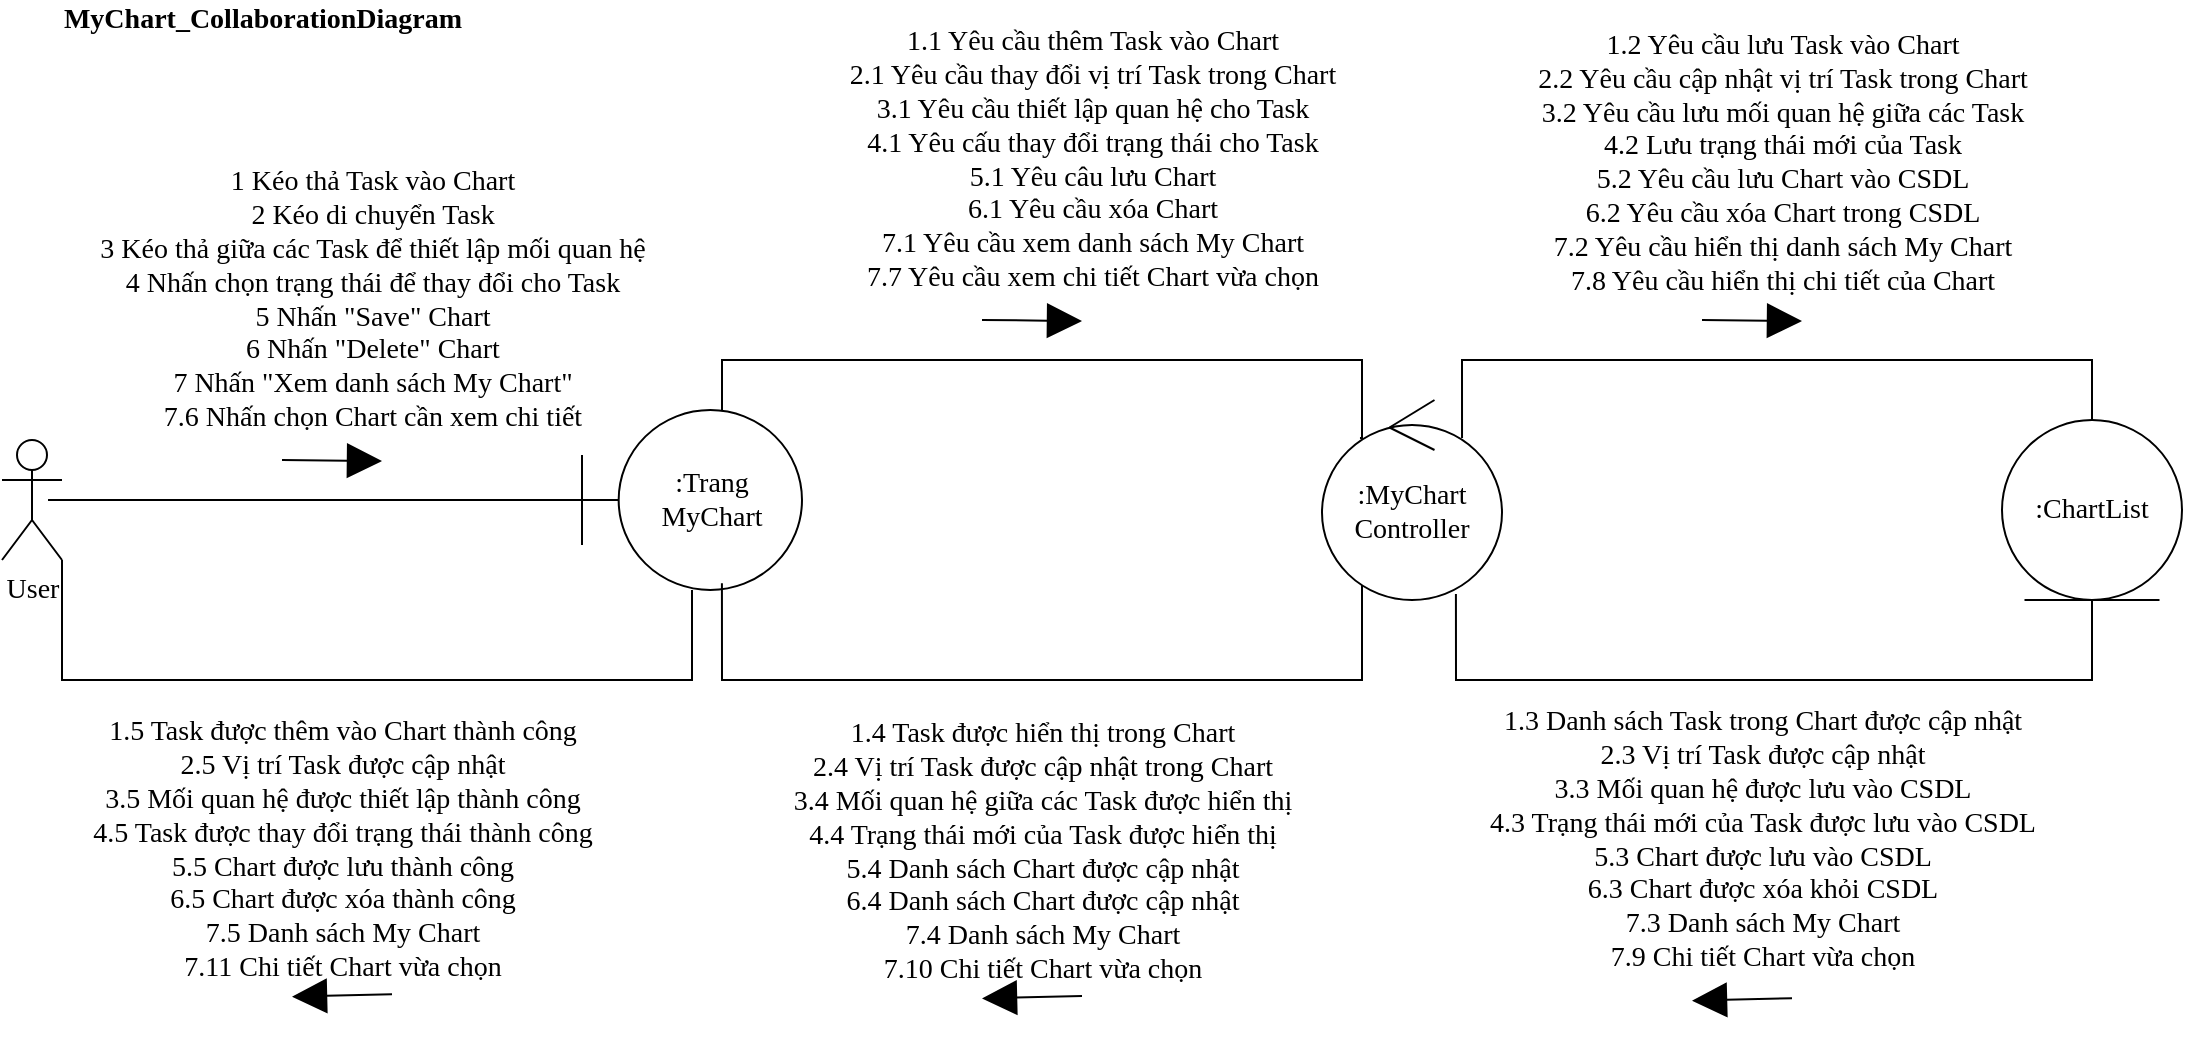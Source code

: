 <mxfile version="13.10.2" type="google"><diagram id="G14xwKULw794Lc5JPVdo" name="Page-1"><mxGraphModel dx="868" dy="1525" grid="1" gridSize="10" guides="1" tooltips="1" connect="1" arrows="1" fold="1" page="1" pageScale="1" pageWidth="850" pageHeight="1100" math="0" shadow="0"><root><mxCell id="0"/><mxCell id="1" parent="0"/><mxCell id="fe960KAzP9Kfkw3bTCvo-1" value="User" style="shape=umlActor;verticalLabelPosition=bottom;verticalAlign=top;html=1;outlineConnect=0;fontSize=14;fontFamily=Verdana;" parent="1" vertex="1"><mxGeometry x="40" y="200" width="30" height="60" as="geometry"/></mxCell><mxCell id="fe960KAzP9Kfkw3bTCvo-2" value="" style="endArrow=none;html=1;exitX=0.767;exitY=0.5;exitDx=0;exitDy=0;exitPerimeter=0;entryX=0.036;entryY=0.5;entryDx=0;entryDy=0;entryPerimeter=0;fontSize=14;fontFamily=Verdana;" parent="1" source="fe960KAzP9Kfkw3bTCvo-1" target="fe960KAzP9Kfkw3bTCvo-5" edge="1"><mxGeometry width="50" height="50" relative="1" as="geometry"><mxPoint x="500" y="340" as="sourcePoint"/><mxPoint x="258" y="230" as="targetPoint"/></mxGeometry></mxCell><mxCell id="fe960KAzP9Kfkw3bTCvo-3" style="edgeStyle=orthogonalEdgeStyle;rounded=0;jumpSize=6;orthogonalLoop=1;jettySize=auto;html=1;startSize=6;endArrow=none;endFill=0;endSize=15;strokeWidth=1;entryX=0.211;entryY=0.19;entryDx=0;entryDy=0;entryPerimeter=0;fontSize=14;fontFamily=Verdana;" parent="1" source="fe960KAzP9Kfkw3bTCvo-5" target="fe960KAzP9Kfkw3bTCvo-8" edge="1"><mxGeometry relative="1" as="geometry"><Array as="points"><mxPoint x="400" y="160"/><mxPoint x="720" y="160"/></Array></mxGeometry></mxCell><mxCell id="fe960KAzP9Kfkw3bTCvo-4" style="edgeStyle=orthogonalEdgeStyle;rounded=0;jumpSize=6;orthogonalLoop=1;jettySize=auto;html=1;startSize=6;endArrow=none;endFill=0;endSize=15;strokeWidth=1;fontSize=14;fontFamily=Verdana;" parent="1" source="fe960KAzP9Kfkw3bTCvo-5" target="fe960KAzP9Kfkw3bTCvo-1" edge="1"><mxGeometry relative="1" as="geometry"><Array as="points"><mxPoint x="385" y="320"/><mxPoint x="70" y="320"/></Array></mxGeometry></mxCell><mxCell id="fe960KAzP9Kfkw3bTCvo-5" value=":Trang&lt;br style=&quot;font-size: 14px;&quot;&gt;MyChart" style="shape=umlBoundary;whiteSpace=wrap;html=1;fontSize=14;fontFamily=Verdana;" parent="1" vertex="1"><mxGeometry x="330" y="185" width="110" height="90" as="geometry"/></mxCell><mxCell id="fe960KAzP9Kfkw3bTCvo-6" style="edgeStyle=orthogonalEdgeStyle;rounded=0;jumpSize=6;orthogonalLoop=1;jettySize=auto;html=1;entryX=0.5;entryY=0;entryDx=0;entryDy=0;startSize=6;endArrow=none;endFill=0;endSize=15;strokeWidth=1;exitX=0.778;exitY=0.19;exitDx=0;exitDy=0;exitPerimeter=0;fontSize=14;fontFamily=Verdana;" parent="1" source="fe960KAzP9Kfkw3bTCvo-8" target="fe960KAzP9Kfkw3bTCvo-10" edge="1"><mxGeometry relative="1" as="geometry"><Array as="points"><mxPoint x="770" y="160"/><mxPoint x="1085" y="160"/></Array></mxGeometry></mxCell><mxCell id="fe960KAzP9Kfkw3bTCvo-7" style="edgeStyle=orthogonalEdgeStyle;rounded=0;jumpSize=6;orthogonalLoop=1;jettySize=auto;html=1;entryX=0.636;entryY=0.962;entryDx=0;entryDy=0;entryPerimeter=0;startSize=6;endArrow=none;endFill=0;endSize=15;strokeWidth=1;fontSize=14;fontFamily=Verdana;" parent="1" source="fe960KAzP9Kfkw3bTCvo-8" target="fe960KAzP9Kfkw3bTCvo-5" edge="1"><mxGeometry relative="1" as="geometry"><Array as="points"><mxPoint x="720" y="320"/><mxPoint x="400" y="320"/></Array></mxGeometry></mxCell><mxCell id="fe960KAzP9Kfkw3bTCvo-8" value=":MyChart&lt;br style=&quot;font-size: 14px;&quot;&gt;Controller" style="ellipse;shape=umlControl;whiteSpace=wrap;html=1;fontSize=14;fontFamily=Verdana;" parent="1" vertex="1"><mxGeometry x="700" y="180" width="90" height="100" as="geometry"/></mxCell><mxCell id="fe960KAzP9Kfkw3bTCvo-9" style="edgeStyle=orthogonalEdgeStyle;rounded=0;jumpSize=6;orthogonalLoop=1;jettySize=auto;html=1;exitX=0.5;exitY=1;exitDx=0;exitDy=0;entryX=0.744;entryY=0.97;entryDx=0;entryDy=0;entryPerimeter=0;startSize=6;endArrow=none;endFill=0;endSize=15;strokeWidth=1;fontSize=14;fontFamily=Verdana;" parent="1" source="fe960KAzP9Kfkw3bTCvo-10" target="fe960KAzP9Kfkw3bTCvo-8" edge="1"><mxGeometry relative="1" as="geometry"><Array as="points"><mxPoint x="1085" y="320"/><mxPoint x="767" y="320"/></Array></mxGeometry></mxCell><mxCell id="fe960KAzP9Kfkw3bTCvo-10" value=":ChartList" style="ellipse;shape=umlEntity;whiteSpace=wrap;html=1;fontSize=14;fontFamily=Verdana;" parent="1" vertex="1"><mxGeometry x="1040" y="190" width="90" height="90" as="geometry"/></mxCell><mxCell id="fe960KAzP9Kfkw3bTCvo-11" value="" style="endArrow=block;html=1;endSize=15;endFill=1;fontSize=14;fontFamily=Verdana;" parent="1" edge="1"><mxGeometry x="0.188" y="30" width="50" height="50" relative="1" as="geometry"><mxPoint x="530" y="140" as="sourcePoint"/><mxPoint x="580" y="140.5" as="targetPoint"/><mxPoint as="offset"/></mxGeometry></mxCell><mxCell id="fe960KAzP9Kfkw3bTCvo-13" value="" style="endArrow=block;html=1;endSize=15;endFill=1;fontSize=14;fontFamily=Verdana;" parent="1" edge="1"><mxGeometry x="0.188" y="30" width="50" height="50" relative="1" as="geometry"><mxPoint x="180" y="210" as="sourcePoint"/><mxPoint x="230" y="210.5" as="targetPoint"/><mxPoint as="offset"/></mxGeometry></mxCell><mxCell id="fe960KAzP9Kfkw3bTCvo-15" value="" style="endArrow=block;html=1;endSize=15;endFill=1;fontSize=14;fontFamily=Verdana;" parent="1" edge="1"><mxGeometry x="0.188" y="30" width="50" height="50" relative="1" as="geometry"><mxPoint x="890" y="140" as="sourcePoint"/><mxPoint x="940" y="140.5" as="targetPoint"/><mxPoint as="offset"/></mxGeometry></mxCell><mxCell id="fe960KAzP9Kfkw3bTCvo-19" value="" style="group;fontSize=14;fontFamily=Verdana;" parent="1" vertex="1" connectable="0"><mxGeometry x="460" y="370" width="290" height="120" as="geometry"/></mxCell><mxCell id="fe960KAzP9Kfkw3bTCvo-20" value="" style="endArrow=block;html=1;endSize=15;endFill=1;fontSize=14;fontFamily=Verdana;" parent="fe960KAzP9Kfkw3bTCvo-19" edge="1"><mxGeometry x="0.188" y="30" width="50" height="50" relative="1" as="geometry"><mxPoint x="120" y="108.0" as="sourcePoint"/><mxPoint x="70" y="109.2" as="targetPoint"/><mxPoint as="offset"/></mxGeometry></mxCell><mxCell id="fe960KAzP9Kfkw3bTCvo-32" value="1.4 Task được hiển thị trong Chart&lt;br style=&quot;font-size: 14px&quot;&gt;2.4 Vị trí Task được cập nhật trong Chart&lt;br style=&quot;font-size: 14px&quot;&gt;3.4 Mối quan hệ giữa các Task được hiển thị&lt;br style=&quot;font-size: 14px&quot;&gt;4.4 Trạng thái mới của Task được hiển thị&lt;br style=&quot;font-size: 14px&quot;&gt;5.4 Danh sách Chart được cập nhật&lt;br style=&quot;font-size: 14px&quot;&gt;6.4 Danh sách Chart được cập nhật&lt;br style=&quot;font-size: 14px&quot;&gt;7.4 Danh sách My Chart&lt;br style=&quot;font-size: 14px&quot;&gt;7.10 Chi tiết Chart vừa chọn" style="text;html=1;align=center;verticalAlign=middle;resizable=0;points=[];autosize=1;fontSize=14;fontFamily=Verdana;" parent="fe960KAzP9Kfkw3bTCvo-19" vertex="1"><mxGeometry x="-60" y="-34" width="320" height="140" as="geometry"/></mxCell><mxCell id="fe960KAzP9Kfkw3bTCvo-22" value="" style="group;fontSize=14;fontFamily=Verdana;" parent="1" vertex="1" connectable="0"><mxGeometry x="115" y="370" width="260" height="125" as="geometry"/></mxCell><mxCell id="fe960KAzP9Kfkw3bTCvo-23" value="" style="endArrow=block;html=1;endSize=15;endFill=1;fontSize=14;fontFamily=Verdana;" parent="fe960KAzP9Kfkw3bTCvo-22" edge="1"><mxGeometry x="0.188" y="30" width="50" height="50" relative="1" as="geometry"><mxPoint x="120" y="107.143" as="sourcePoint"/><mxPoint x="70" y="108.333" as="targetPoint"/><mxPoint as="offset"/></mxGeometry></mxCell><mxCell id="fe960KAzP9Kfkw3bTCvo-33" value="1.5 Task được thêm vào Chart thành công&lt;br style=&quot;font-size: 14px&quot;&gt;2.5 Vị trí Task được cập nhật&lt;br style=&quot;font-size: 14px&quot;&gt;3.5 Mối quan hệ được thiết lập thành công&lt;br style=&quot;font-size: 14px&quot;&gt;4.5 Task được thay đổi trạng thái thành công&lt;br style=&quot;font-size: 14px&quot;&gt;5.5 Chart được lưu thành công&lt;br style=&quot;font-size: 14px&quot;&gt;6.5 Chart được xóa thành công&lt;br style=&quot;font-size: 14px&quot;&gt;7.5 Danh sách My Chart&lt;br style=&quot;font-size: 14px&quot;&gt;7.11 Chi tiết Chart vừa chọn" style="text;html=1;align=center;verticalAlign=middle;resizable=0;points=[];autosize=1;fontSize=14;fontFamily=Verdana;" parent="fe960KAzP9Kfkw3bTCvo-22" vertex="1"><mxGeometry x="-70" y="-35.132" width="330" height="140" as="geometry"/></mxCell><mxCell id="fe960KAzP9Kfkw3bTCvo-25" value="" style="group;fontSize=14;fontFamily=Verdana;" parent="1" vertex="1" connectable="0"><mxGeometry x="800" y="390" width="295" height="96.48" as="geometry"/></mxCell><mxCell id="fe960KAzP9Kfkw3bTCvo-26" value="" style="endArrow=block;html=1;endSize=15;endFill=1;fontSize=14;fontFamily=Verdana;" parent="fe960KAzP9Kfkw3bTCvo-25" edge="1"><mxGeometry x="0.188" y="30" width="50" height="50" relative="1" as="geometry"><mxPoint x="135" y="89.095" as="sourcePoint"/><mxPoint x="85" y="90.368" as="targetPoint"/><mxPoint as="offset"/></mxGeometry></mxCell><mxCell id="fe960KAzP9Kfkw3bTCvo-31" value="1.3 Danh sách Task trong Chart được cập nhật&lt;br style=&quot;font-size: 14px&quot;&gt;2.3 Vị trí Task được cập nhật&lt;br style=&quot;font-size: 14px&quot;&gt;3.3 Mối quan hệ được lưu vào CSDL&lt;br style=&quot;font-size: 14px&quot;&gt;4.3 Trạng thái mới của Task được lưu vào CSDL&lt;br style=&quot;font-size: 14px&quot;&gt;5.3 Chart được lưu vào CSDL&lt;br style=&quot;font-size: 14px&quot;&gt;6.3 Chart được xóa khỏi CSDL&lt;br style=&quot;font-size: 14px&quot;&gt;7.3 Danh sách My Chart&lt;br style=&quot;font-size: 14px&quot;&gt;7.9 Chi tiết Chart vừa chọn" style="text;html=1;align=center;verticalAlign=middle;resizable=0;points=[];autosize=1;fontSize=14;fontFamily=Verdana;" parent="fe960KAzP9Kfkw3bTCvo-25" vertex="1"><mxGeometry x="-55" y="-59.711" width="350" height="140" as="geometry"/></mxCell><mxCell id="fe960KAzP9Kfkw3bTCvo-28" value="1 Kéo thả Task vào Chart&lt;br style=&quot;font-size: 14px&quot;&gt;2 Kéo di chuyển Task&lt;br style=&quot;font-size: 14px&quot;&gt;3 Kéo thả giữa các Task để thiết lập mối quan hệ&lt;br style=&quot;font-size: 14px&quot;&gt;4 Nhấn chọn trạng thái để thay đổi cho Task&lt;br style=&quot;font-size: 14px&quot;&gt;5 Nhấn &quot;Save&quot; Chart&lt;br style=&quot;font-size: 14px&quot;&gt;6 Nhấn &quot;Delete&quot; Chart&lt;br style=&quot;font-size: 14px&quot;&gt;7 Nhấn &quot;Xem danh sách My Chart&quot;&lt;br style=&quot;font-size: 14px&quot;&gt;7.6 Nhấn chọn Chart cần xem chi tiết" style="text;html=1;align=center;verticalAlign=middle;resizable=0;points=[];autosize=1;fontSize=14;fontFamily=Verdana;" parent="1" vertex="1"><mxGeometry x="45" y="60" width="360" height="140" as="geometry"/></mxCell><mxCell id="fe960KAzP9Kfkw3bTCvo-29" value="1.1 Yêu cầu thêm Task vào Chart&lt;br style=&quot;font-size: 14px;&quot;&gt;2.1 Yêu cầu thay đổi vị trí Task trong Chart&lt;br style=&quot;font-size: 14px;&quot;&gt;3.1 Yêu cầu thiết lập quan hệ cho Task&lt;br style=&quot;font-size: 14px;&quot;&gt;4.1 Yêu cấu thay đổi trạng thái cho Task&lt;br style=&quot;font-size: 14px;&quot;&gt;5.1 Yêu câu lưu Chart&lt;br style=&quot;font-size: 14px;&quot;&gt;6.1 Yêu cầu xóa Chart&lt;br style=&quot;font-size: 14px;&quot;&gt;7.1 Yêu cầu xem danh sách My Chart&lt;br style=&quot;font-size: 14px;&quot;&gt;7.7 Yêu cầu xem chi tiết Chart vừa chọn" style="text;html=1;align=center;verticalAlign=middle;resizable=0;points=[];autosize=1;fontSize=14;fontFamily=Verdana;" parent="1" vertex="1"><mxGeometry x="425" y="-10" width="320" height="140" as="geometry"/></mxCell><mxCell id="fe960KAzP9Kfkw3bTCvo-30" value="1.2 Yêu cầu lưu Task vào Chart&lt;br style=&quot;font-size: 14px;&quot;&gt;2.2 Yêu cầu cập nhật vị trí Task trong Chart&lt;br style=&quot;font-size: 14px;&quot;&gt;3.2 Yêu cầu lưu mối quan hệ giữa các Task&lt;br style=&quot;font-size: 14px;&quot;&gt;4.2 Lưu trạng thái mới của Task&lt;br style=&quot;font-size: 14px;&quot;&gt;5.2 Yêu cầu lưu Chart vào CSDL&lt;br style=&quot;font-size: 14px;&quot;&gt;6.2 Yêu cầu xóa Chart trong CSDL&lt;br style=&quot;font-size: 14px;&quot;&gt;7.2 Yêu cầu hiển thị danh sách My Chart&lt;br style=&quot;font-size: 14px;&quot;&gt;7.8 Yêu cầu hiển thị chi tiết của Chart&lt;br style=&quot;font-size: 14px;&quot;&gt;&lt;br style=&quot;font-size: 14px;&quot;&gt;" style="text;html=1;align=center;verticalAlign=middle;resizable=0;points=[];autosize=1;fontSize=14;fontFamily=Verdana;" parent="1" vertex="1"><mxGeometry x="770" y="-10" width="320" height="160" as="geometry"/></mxCell><mxCell id="ozBhRJ1sokkKT-sBuowc-2" value="MyChart_CollaborationDiagram" style="text;html=1;align=center;verticalAlign=middle;resizable=0;points=[];autosize=1;fontSize=14;fontFamily=Verdana;fontStyle=1" parent="1" vertex="1"><mxGeometry x="40" y="-20" width="260" height="20" as="geometry"/></mxCell></root></mxGraphModel></diagram></mxfile>